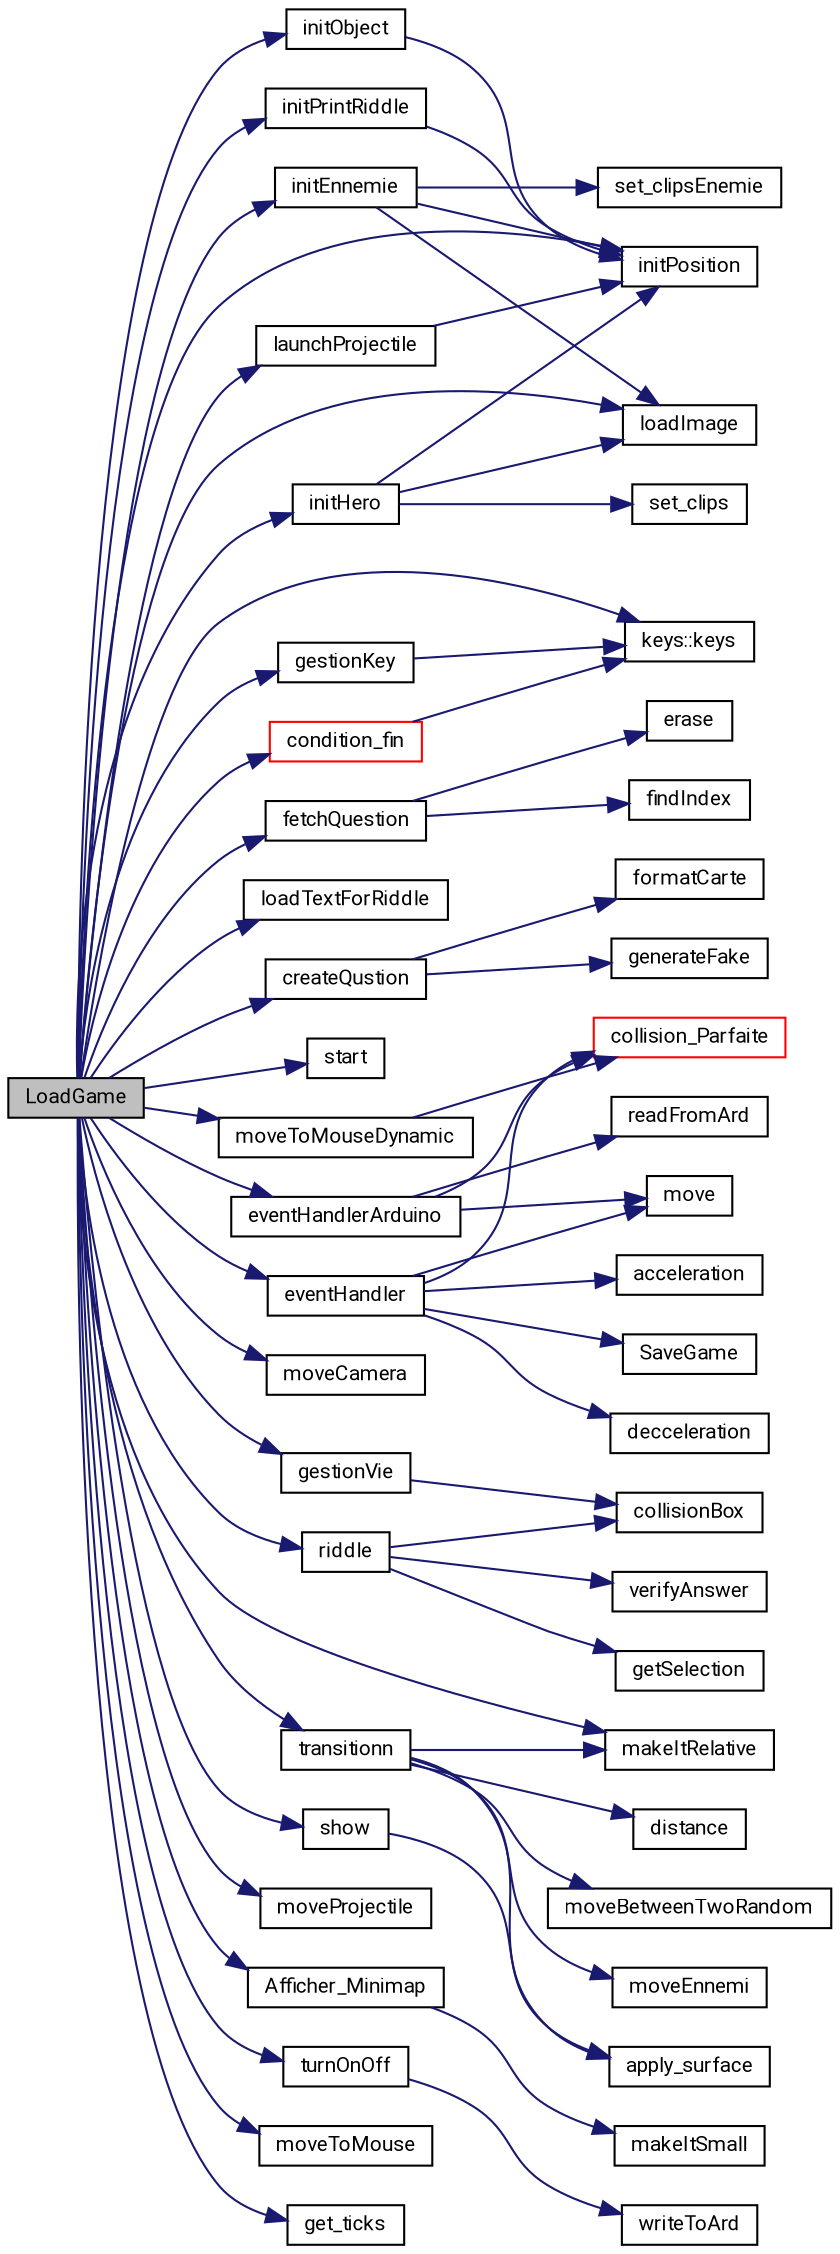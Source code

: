 digraph "LoadGame"
{
 // LATEX_PDF_SIZE
  edge [fontname="Roboto",fontsize="10",labelfontname="Roboto",labelfontsize="10"];
  node [fontname="Roboto",fontsize="10",shape=record];
  rankdir="LR";
  Node0 [label="LoadGame",height=0.2,width=0.4,color="black", fillcolor="grey75", style="filled", fontcolor="black",tooltip=" "];
  Node0 -> Node1 [color="midnightblue",fontsize="10",style="solid",fontname="Roboto"];
  Node1 [label="initPosition",height=0.2,width=0.4,color="black", fillcolor="white", style="filled",URL="$SDL__Init_8c.html#aacba2767ef1793cfcf9d9cfba91a62e7",tooltip=" "];
  Node0 -> Node2 [color="midnightblue",fontsize="10",style="solid",fontname="Roboto"];
  Node2 [label="keys::keys",height=0.2,width=0.4,color="black", fillcolor="white", style="filled",URL="$structkeys.html#a7559bc5bb2d0727a0be1ce90578d1052",tooltip=" "];
  Node0 -> Node3 [color="midnightblue",fontsize="10",style="solid",fontname="Roboto"];
  Node3 [label="initEnnemie",height=0.2,width=0.4,color="black", fillcolor="white", style="filled",URL="$SDL__Init_8c.html#aebec659dbc0fced3e684a805336a2e0b",tooltip=" "];
  Node3 -> Node4 [color="midnightblue",fontsize="10",style="solid",fontname="Roboto"];
  Node4 [label="loadImage",height=0.2,width=0.4,color="black", fillcolor="white", style="filled",URL="$SDL__Init_8c.html#a2ab4a75877abd9b57b1867af16899f30",tooltip=" "];
  Node3 -> Node5 [color="midnightblue",fontsize="10",style="solid",fontname="Roboto"];
  Node5 [label="set_clipsEnemie",height=0.2,width=0.4,color="black", fillcolor="white", style="filled",URL="$SDL__animation_8c.html#a928a44742a275da162517abcdb9fc9e8",tooltip=" "];
  Node3 -> Node1 [color="midnightblue",fontsize="10",style="solid",fontname="Roboto"];
  Node0 -> Node4 [color="midnightblue",fontsize="10",style="solid",fontname="Roboto"];
  Node0 -> Node6 [color="midnightblue",fontsize="10",style="solid",fontname="Roboto"];
  Node6 [label="launchProjectile",height=0.2,width=0.4,color="black", fillcolor="white", style="filled",URL="$SDL__atack_8c.html#a157a13978cfd9686349c6f433bfdaa9d",tooltip=" "];
  Node6 -> Node1 [color="midnightblue",fontsize="10",style="solid",fontname="Roboto"];
  Node0 -> Node7 [color="midnightblue",fontsize="10",style="solid",fontname="Roboto"];
  Node7 [label="initHero",height=0.2,width=0.4,color="black", fillcolor="white", style="filled",URL="$SDL__Init_8c.html#a537870b91a0bcb420da19fa92a506311",tooltip=" "];
  Node7 -> Node4 [color="midnightblue",fontsize="10",style="solid",fontname="Roboto"];
  Node7 -> Node8 [color="midnightblue",fontsize="10",style="solid",fontname="Roboto"];
  Node8 [label="set_clips",height=0.2,width=0.4,color="black", fillcolor="white", style="filled",URL="$SDL__animation_8c.html#a77f54ee083e4f28c4176cf9602603964",tooltip=" "];
  Node7 -> Node1 [color="midnightblue",fontsize="10",style="solid",fontname="Roboto"];
  Node0 -> Node9 [color="midnightblue",fontsize="10",style="solid",fontname="Roboto"];
  Node9 [label="initObject",height=0.2,width=0.4,color="black", fillcolor="white", style="filled",URL="$SDL__Init_8c.html#a8a5afe773164b262326832d98dc6104c",tooltip=" "];
  Node9 -> Node1 [color="midnightblue",fontsize="10",style="solid",fontname="Roboto"];
  Node0 -> Node10 [color="midnightblue",fontsize="10",style="solid",fontname="Roboto"];
  Node10 [label="fetchQuestion",height=0.2,width=0.4,color="black", fillcolor="white", style="filled",URL="$SDL__enigme_8c.html#a39c76700dff530c844926f769b9e5e2f",tooltip=" "];
  Node10 -> Node11 [color="midnightblue",fontsize="10",style="solid",fontname="Roboto"];
  Node11 [label="findIndex",height=0.2,width=0.4,color="black", fillcolor="white", style="filled",URL="$SDL__enigme_8c.html#a4143c32173f2ea6e72c73342b2fbd75f",tooltip=" "];
  Node10 -> Node12 [color="midnightblue",fontsize="10",style="solid",fontname="Roboto"];
  Node12 [label="erase",height=0.2,width=0.4,color="black", fillcolor="white", style="filled",URL="$SDL__enigme_8c.html#a2e157e71610302b772cc5231a54866dd",tooltip=" "];
  Node0 -> Node13 [color="midnightblue",fontsize="10",style="solid",fontname="Roboto"];
  Node13 [label="loadTextForRiddle",height=0.2,width=0.4,color="black", fillcolor="white", style="filled",URL="$SDL__Init_8c.html#a6b45aea4a0ac66457461752d48769da0",tooltip=" "];
  Node0 -> Node14 [color="midnightblue",fontsize="10",style="solid",fontname="Roboto"];
  Node14 [label="initPrintRiddle",height=0.2,width=0.4,color="black", fillcolor="white", style="filled",URL="$SDL__Init_8c.html#a24db4a5a8e8fd689b3c7e195c8895548",tooltip=" "];
  Node14 -> Node1 [color="midnightblue",fontsize="10",style="solid",fontname="Roboto"];
  Node0 -> Node15 [color="midnightblue",fontsize="10",style="solid",fontname="Roboto"];
  Node15 [label="createQustion",height=0.2,width=0.4,color="black", fillcolor="white", style="filled",URL="$SDL__enigme_8c.html#a366df1c03f8c6ca9f110a8d71af474c8",tooltip=" "];
  Node15 -> Node16 [color="midnightblue",fontsize="10",style="solid",fontname="Roboto"];
  Node16 [label="generateFake",height=0.2,width=0.4,color="black", fillcolor="white", style="filled",URL="$SDL__enigme_8c.html#a3467afd42435399ceb0c3fc02a558afa",tooltip=" "];
  Node15 -> Node17 [color="midnightblue",fontsize="10",style="solid",fontname="Roboto"];
  Node17 [label="formatCarte",height=0.2,width=0.4,color="black", fillcolor="white", style="filled",URL="$SDL__enigme_8c.html#a93772ce62fdaccc83db762a25f6dc63c",tooltip=" "];
  Node0 -> Node18 [color="midnightblue",fontsize="10",style="solid",fontname="Roboto"];
  Node18 [label="start",height=0.2,width=0.4,color="black", fillcolor="white", style="filled",URL="$SDL__animation_8c.html#ad6dbccd99321dabd7f2e29f652b523e6",tooltip=" "];
  Node0 -> Node19 [color="midnightblue",fontsize="10",style="solid",fontname="Roboto"];
  Node19 [label="eventHandlerArduino",height=0.2,width=0.4,color="black", fillcolor="white", style="filled",URL="$SDL__arduino_8c.html#abefc6906065c0c43ba99477e403e07d9",tooltip=" "];
  Node19 -> Node20 [color="midnightblue",fontsize="10",style="solid",fontname="Roboto"];
  Node20 [label="readFromArd",height=0.2,width=0.4,color="black", fillcolor="white", style="filled",URL="$SDL__arduino_8c.html#aca0b6081e0acbb8178c9eaba3049358f",tooltip=" "];
  Node19 -> Node21 [color="midnightblue",fontsize="10",style="solid",fontname="Roboto"];
  Node21 [label="collision_Parfaite",height=0.2,width=0.4,color="red", fillcolor="white", style="filled",URL="$SDL__collision_8c.html#a6a218474f4f9d8b148a523a35f51f12f",tooltip=" "];
  Node19 -> Node23 [color="midnightblue",fontsize="10",style="solid",fontname="Roboto"];
  Node23 [label="move",height=0.2,width=0.4,color="black", fillcolor="white", style="filled",URL="$SDL__move_8c.html#ad44bd37ca22a79edfbdae44c32720fa5",tooltip=" "];
  Node0 -> Node24 [color="midnightblue",fontsize="10",style="solid",fontname="Roboto"];
  Node24 [label="eventHandler",height=0.2,width=0.4,color="black", fillcolor="white", style="filled",URL="$SDL__Game_8h.html#a18035437e05820f7700f0f8b7ba3d66f",tooltip=" "];
  Node24 -> Node21 [color="midnightblue",fontsize="10",style="solid",fontname="Roboto"];
  Node24 -> Node23 [color="midnightblue",fontsize="10",style="solid",fontname="Roboto"];
  Node24 -> Node25 [color="midnightblue",fontsize="10",style="solid",fontname="Roboto"];
  Node25 [label="acceleration",height=0.2,width=0.4,color="black", fillcolor="white", style="filled",URL="$SDL__acceleration_8c.html#ae6e64f326020cc28ec3dc6cf5222e4c5",tooltip=" "];
  Node24 -> Node26 [color="midnightblue",fontsize="10",style="solid",fontname="Roboto"];
  Node26 [label="SaveGame",height=0.2,width=0.4,color="black", fillcolor="white", style="filled",URL="$SDL__savegame_8c.html#a9d69c2557bc9b1edc5164bfe3877b6f9",tooltip=" "];
  Node24 -> Node27 [color="midnightblue",fontsize="10",style="solid",fontname="Roboto"];
  Node27 [label="decceleration",height=0.2,width=0.4,color="black", fillcolor="white", style="filled",URL="$SDL__acceleration_8c.html#a03f1f08eaab54d15b8229b7a84dd4e84",tooltip=" "];
  Node0 -> Node28 [color="midnightblue",fontsize="10",style="solid",fontname="Roboto"];
  Node28 [label="moveToMouseDynamic",height=0.2,width=0.4,color="black", fillcolor="white", style="filled",URL="$SDL__move_8c.html#a3c40d057be41d3e6b3421eabce7a55c6",tooltip=" "];
  Node28 -> Node21 [color="midnightblue",fontsize="10",style="solid",fontname="Roboto"];
  Node0 -> Node29 [color="midnightblue",fontsize="10",style="solid",fontname="Roboto"];
  Node29 [label="moveCamera",height=0.2,width=0.4,color="black", fillcolor="white", style="filled",URL="$SDL__scrolling_8c.html#a81e7c3cd7d9dd56092d60b5e7d550cf9",tooltip=" "];
  Node0 -> Node30 [color="midnightblue",fontsize="10",style="solid",fontname="Roboto"];
  Node30 [label="gestionVie",height=0.2,width=0.4,color="black", fillcolor="white", style="filled",URL="$SDL__gestion_8c.html#a1f7aab104689e218a0055f424e317236",tooltip=" "];
  Node30 -> Node31 [color="midnightblue",fontsize="10",style="solid",fontname="Roboto"];
  Node31 [label="collisionBox",height=0.2,width=0.4,color="black", fillcolor="white", style="filled",URL="$SDL__collision_8c.html#a00def301ecaedb9edf9fa5e9777dc094",tooltip=" "];
  Node0 -> Node32 [color="midnightblue",fontsize="10",style="solid",fontname="Roboto"];
  Node32 [label="makeItRelative",height=0.2,width=0.4,color="black", fillcolor="white", style="filled",URL="$SDL__scrolling_8c.html#a195939235fc4e32206ff56a74081576f",tooltip=" "];
  Node0 -> Node33 [color="midnightblue",fontsize="10",style="solid",fontname="Roboto"];
  Node33 [label="moveProjectile",height=0.2,width=0.4,color="black", fillcolor="white", style="filled",URL="$SDL__atack_8c.html#a09c33b9a7e9b73d64bc59267444df73e",tooltip=" "];
  Node0 -> Node34 [color="midnightblue",fontsize="10",style="solid",fontname="Roboto"];
  Node34 [label="Afficher_Minimap",height=0.2,width=0.4,color="black", fillcolor="white", style="filled",URL="$minimap_8c.html#a7239e0e62ed038a627cbbe6a94f43b8a",tooltip=" "];
  Node34 -> Node35 [color="midnightblue",fontsize="10",style="solid",fontname="Roboto"];
  Node35 [label="makeItSmall",height=0.2,width=0.4,color="black", fillcolor="white", style="filled",URL="$minimap_8c.html#a71b27710c1dad331f8c84e5a9be05f1c",tooltip=" "];
  Node0 -> Node36 [color="midnightblue",fontsize="10",style="solid",fontname="Roboto"];
  Node36 [label="transitionn",height=0.2,width=0.4,color="black", fillcolor="white", style="filled",URL="$AI_8c.html#a0736f04af26a6b01f31a20ec2bb0adf2",tooltip=" "];
  Node36 -> Node37 [color="midnightblue",fontsize="10",style="solid",fontname="Roboto"];
  Node37 [label="distance",height=0.2,width=0.4,color="black", fillcolor="white", style="filled",URL="$AI_8c.html#afdda9b9d6e6368688ac61d458ea62990",tooltip=" "];
  Node36 -> Node38 [color="midnightblue",fontsize="10",style="solid",fontname="Roboto"];
  Node38 [label="moveBetweenTwoRandom",height=0.2,width=0.4,color="black", fillcolor="white", style="filled",URL="$SDL__move_8c.html#a4e34bd1e8cd999c1e80b56a93ad36b25",tooltip=" "];
  Node36 -> Node39 [color="midnightblue",fontsize="10",style="solid",fontname="Roboto"];
  Node39 [label="moveEnnemi",height=0.2,width=0.4,color="black", fillcolor="white", style="filled",URL="$AI_8c.html#a3b66dca38fbed2c237956238a05dd6e5",tooltip=" "];
  Node36 -> Node32 [color="midnightblue",fontsize="10",style="solid",fontname="Roboto"];
  Node36 -> Node40 [color="midnightblue",fontsize="10",style="solid",fontname="Roboto"];
  Node40 [label="apply_surface",height=0.2,width=0.4,color="black", fillcolor="white", style="filled",URL="$SDL__animation_8c.html#a87468ff26c3de0d98037c2cff18aa20f",tooltip=" "];
  Node0 -> Node41 [color="midnightblue",fontsize="10",style="solid",fontname="Roboto"];
  Node41 [label="show",height=0.2,width=0.4,color="black", fillcolor="white", style="filled",URL="$SDL__animation_8c.html#a51ec49799835d087b8e6f2d707c4d76d",tooltip=" "];
  Node41 -> Node40 [color="midnightblue",fontsize="10",style="solid",fontname="Roboto"];
  Node0 -> Node42 [color="midnightblue",fontsize="10",style="solid",fontname="Roboto"];
  Node42 [label="riddle",height=0.2,width=0.4,color="black", fillcolor="white", style="filled",URL="$SDL__enigme_8c.html#a4b8fbab12a6932d122a2ebd9f3f4e7eb",tooltip=" "];
  Node42 -> Node31 [color="midnightblue",fontsize="10",style="solid",fontname="Roboto"];
  Node42 -> Node43 [color="midnightblue",fontsize="10",style="solid",fontname="Roboto"];
  Node43 [label="getSelection",height=0.2,width=0.4,color="black", fillcolor="white", style="filled",URL="$SDL__enigme_8c.html#a3bf3997a463f1a0d6bcc4cce96ccb12b",tooltip=" "];
  Node42 -> Node44 [color="midnightblue",fontsize="10",style="solid",fontname="Roboto"];
  Node44 [label="verifyAnswer",height=0.2,width=0.4,color="black", fillcolor="white", style="filled",URL="$SDL__enigme_8c.html#ad6b9608845d3195ea6d87176390dbc63",tooltip=" "];
  Node0 -> Node45 [color="midnightblue",fontsize="10",style="solid",fontname="Roboto"];
  Node45 [label="turnOnOff",height=0.2,width=0.4,color="black", fillcolor="white", style="filled",URL="$SDL__arduino_8c.html#af921e7b2ce75aadfb16b2ce49424a589",tooltip=" "];
  Node45 -> Node46 [color="midnightblue",fontsize="10",style="solid",fontname="Roboto"];
  Node46 [label="writeToArd",height=0.2,width=0.4,color="black", fillcolor="white", style="filled",URL="$SDL__arduino_8c.html#a803a9741486484988283cd8a17ca8a8c",tooltip=" "];
  Node0 -> Node47 [color="midnightblue",fontsize="10",style="solid",fontname="Roboto"];
  Node47 [label="gestionKey",height=0.2,width=0.4,color="black", fillcolor="white", style="filled",URL="$SDL__gestion_8c.html#a7f4b12a80d06588ae6728b122b888a58",tooltip=" "];
  Node47 -> Node2 [color="midnightblue",fontsize="10",style="solid",fontname="Roboto"];
  Node0 -> Node48 [color="midnightblue",fontsize="10",style="solid",fontname="Roboto"];
  Node48 [label="moveToMouse",height=0.2,width=0.4,color="black", fillcolor="white", style="filled",URL="$SDL__move_8c.html#af11bb29347265c4ba26ea25b7c64a20a",tooltip=" "];
  Node0 -> Node49 [color="midnightblue",fontsize="10",style="solid",fontname="Roboto"];
  Node49 [label="get_ticks",height=0.2,width=0.4,color="black", fillcolor="white", style="filled",URL="$SDL__animation_8c.html#aa3e2cb9730547c3f0e2aa7f8d4aa451c",tooltip=" "];
  Node0 -> Node50 [color="midnightblue",fontsize="10",style="solid",fontname="Roboto"];
  Node50 [label="condition_fin",height=0.2,width=0.4,color="red", fillcolor="white", style="filled",URL="$SDL__condition_8c.html#a85601c54689c06249f3abe5b0f3ee522",tooltip=" "];
  Node50 -> Node2 [color="midnightblue",fontsize="10",style="solid",fontname="Roboto"];
}
